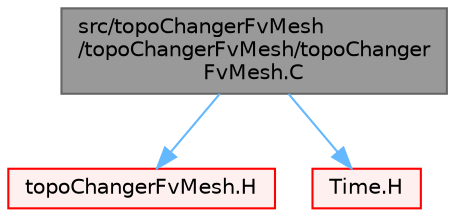 digraph "src/topoChangerFvMesh/topoChangerFvMesh/topoChangerFvMesh.C"
{
 // LATEX_PDF_SIZE
  bgcolor="transparent";
  edge [fontname=Helvetica,fontsize=10,labelfontname=Helvetica,labelfontsize=10];
  node [fontname=Helvetica,fontsize=10,shape=box,height=0.2,width=0.4];
  Node1 [id="Node000001",label="src/topoChangerFvMesh\l/topoChangerFvMesh/topoChanger\lFvMesh.C",height=0.2,width=0.4,color="gray40", fillcolor="grey60", style="filled", fontcolor="black",tooltip=" "];
  Node1 -> Node2 [id="edge1_Node000001_Node000002",color="steelblue1",style="solid",tooltip=" "];
  Node2 [id="Node000002",label="topoChangerFvMesh.H",height=0.2,width=0.4,color="red", fillcolor="#FFF0F0", style="filled",URL="$topoChangerFvMesh_8H.html",tooltip=" "];
  Node1 -> Node344 [id="edge2_Node000001_Node000344",color="steelblue1",style="solid",tooltip=" "];
  Node344 [id="Node000344",label="Time.H",height=0.2,width=0.4,color="red", fillcolor="#FFF0F0", style="filled",URL="$Time_8H.html",tooltip=" "];
}
